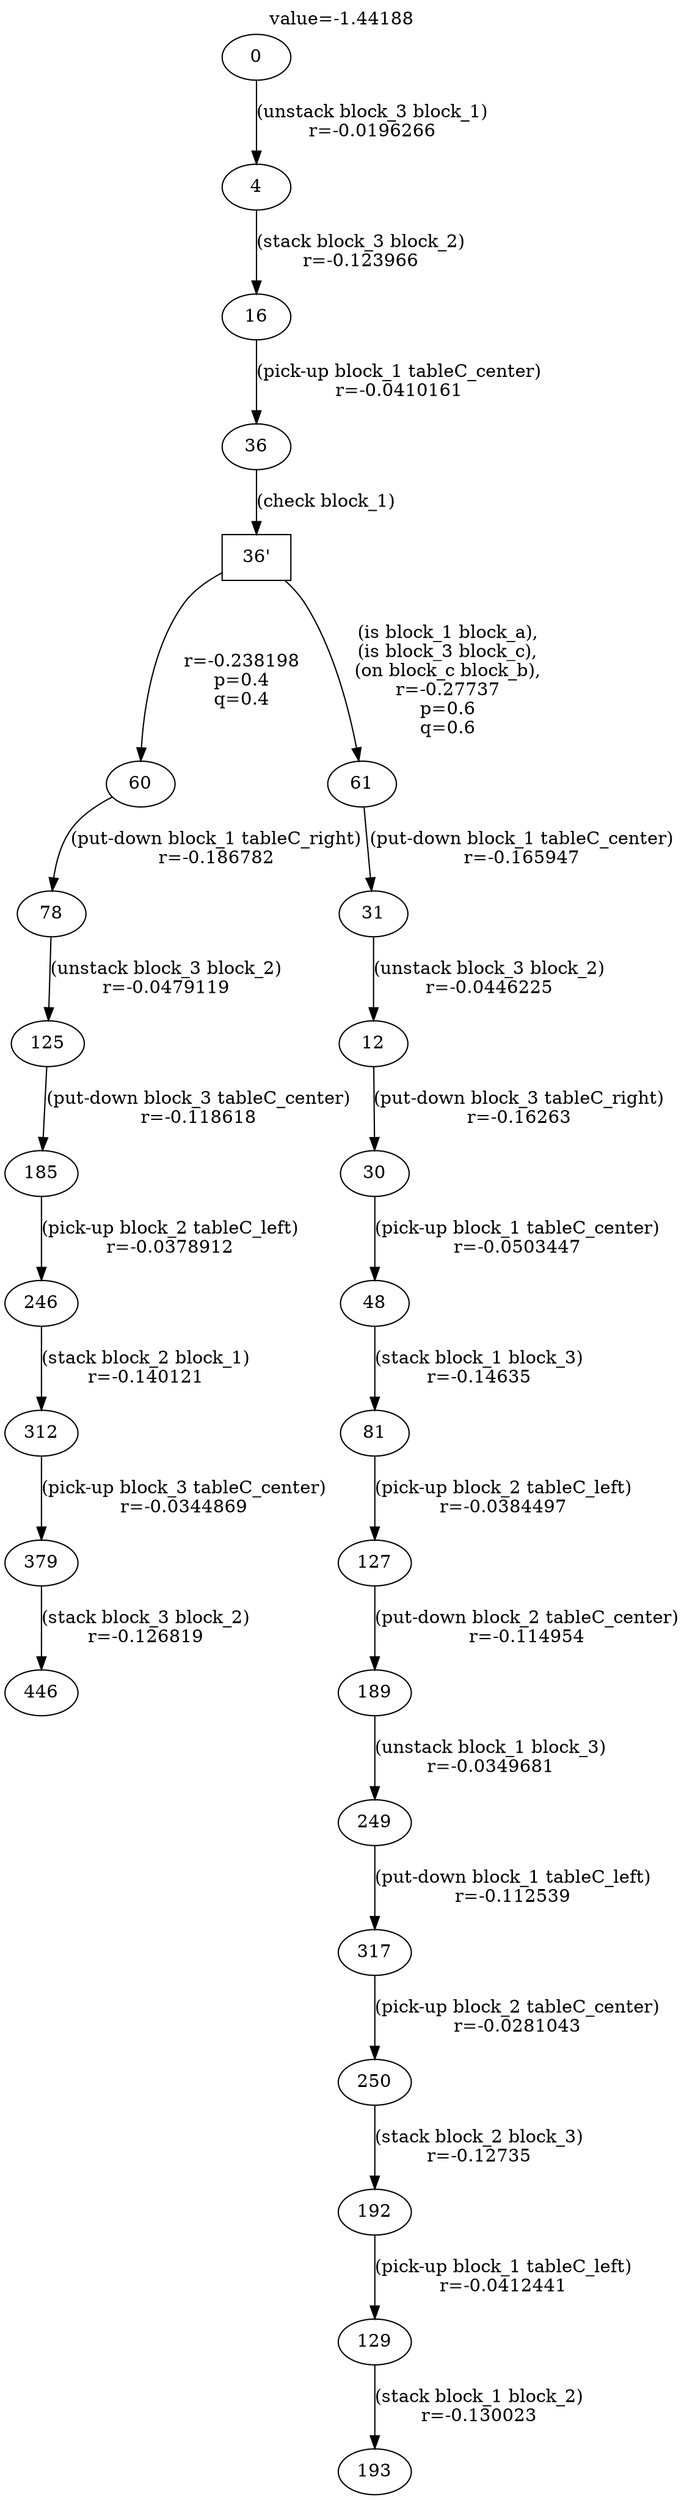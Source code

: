 digraph g{
label="value=-1.44188"
labelloc=top
0->4 [ label="(unstack block_3 block_1)
r=-0.0196266" ];
4->16 [ label="(stack block_3 block_2)
r=-0.123966" ];
16->36 [ label="(pick-up block_1 tableC_center)
r=-0.0410161" ];
"36'" [ shape=box ] ;
36->"36'" [ label="(check block_1)" ];
"36'"->60 [ label="
r=-0.238198
p=0.4
q=0.4" ];
60->78 [ label="(put-down block_1 tableC_right)
r=-0.186782" ];
78->125 [ label="(unstack block_3 block_2)
r=-0.0479119" ];
125->185 [ label="(put-down block_3 tableC_center)
r=-0.118618" ];
185->246 [ label="(pick-up block_2 tableC_left)
r=-0.0378912" ];
246->312 [ label="(stack block_2 block_1)
r=-0.140121" ];
312->379 [ label="(pick-up block_3 tableC_center)
r=-0.0344869" ];
379->446 [ label="(stack block_3 block_2)
r=-0.126819" ];
"36'"->61 [ label="
(is block_1 block_a),
(is block_3 block_c),
(on block_c block_b),
r=-0.27737
p=0.6
q=0.6" ];
61->31 [ label="(put-down block_1 tableC_center)
r=-0.165947" ];
31->12 [ label="(unstack block_3 block_2)
r=-0.0446225" ];
12->30 [ label="(put-down block_3 tableC_right)
r=-0.16263" ];
30->48 [ label="(pick-up block_1 tableC_center)
r=-0.0503447" ];
48->81 [ label="(stack block_1 block_3)
r=-0.14635" ];
81->127 [ label="(pick-up block_2 tableC_left)
r=-0.0384497" ];
127->189 [ label="(put-down block_2 tableC_center)
r=-0.114954" ];
189->249 [ label="(unstack block_1 block_3)
r=-0.0349681" ];
249->317 [ label="(put-down block_1 tableC_left)
r=-0.112539" ];
317->250 [ label="(pick-up block_2 tableC_center)
r=-0.0281043" ];
250->192 [ label="(stack block_2 block_3)
r=-0.12735" ];
192->129 [ label="(pick-up block_1 tableC_left)
r=-0.0412441" ];
129->193 [ label="(stack block_1 block_2)
r=-0.130023" ];
}
